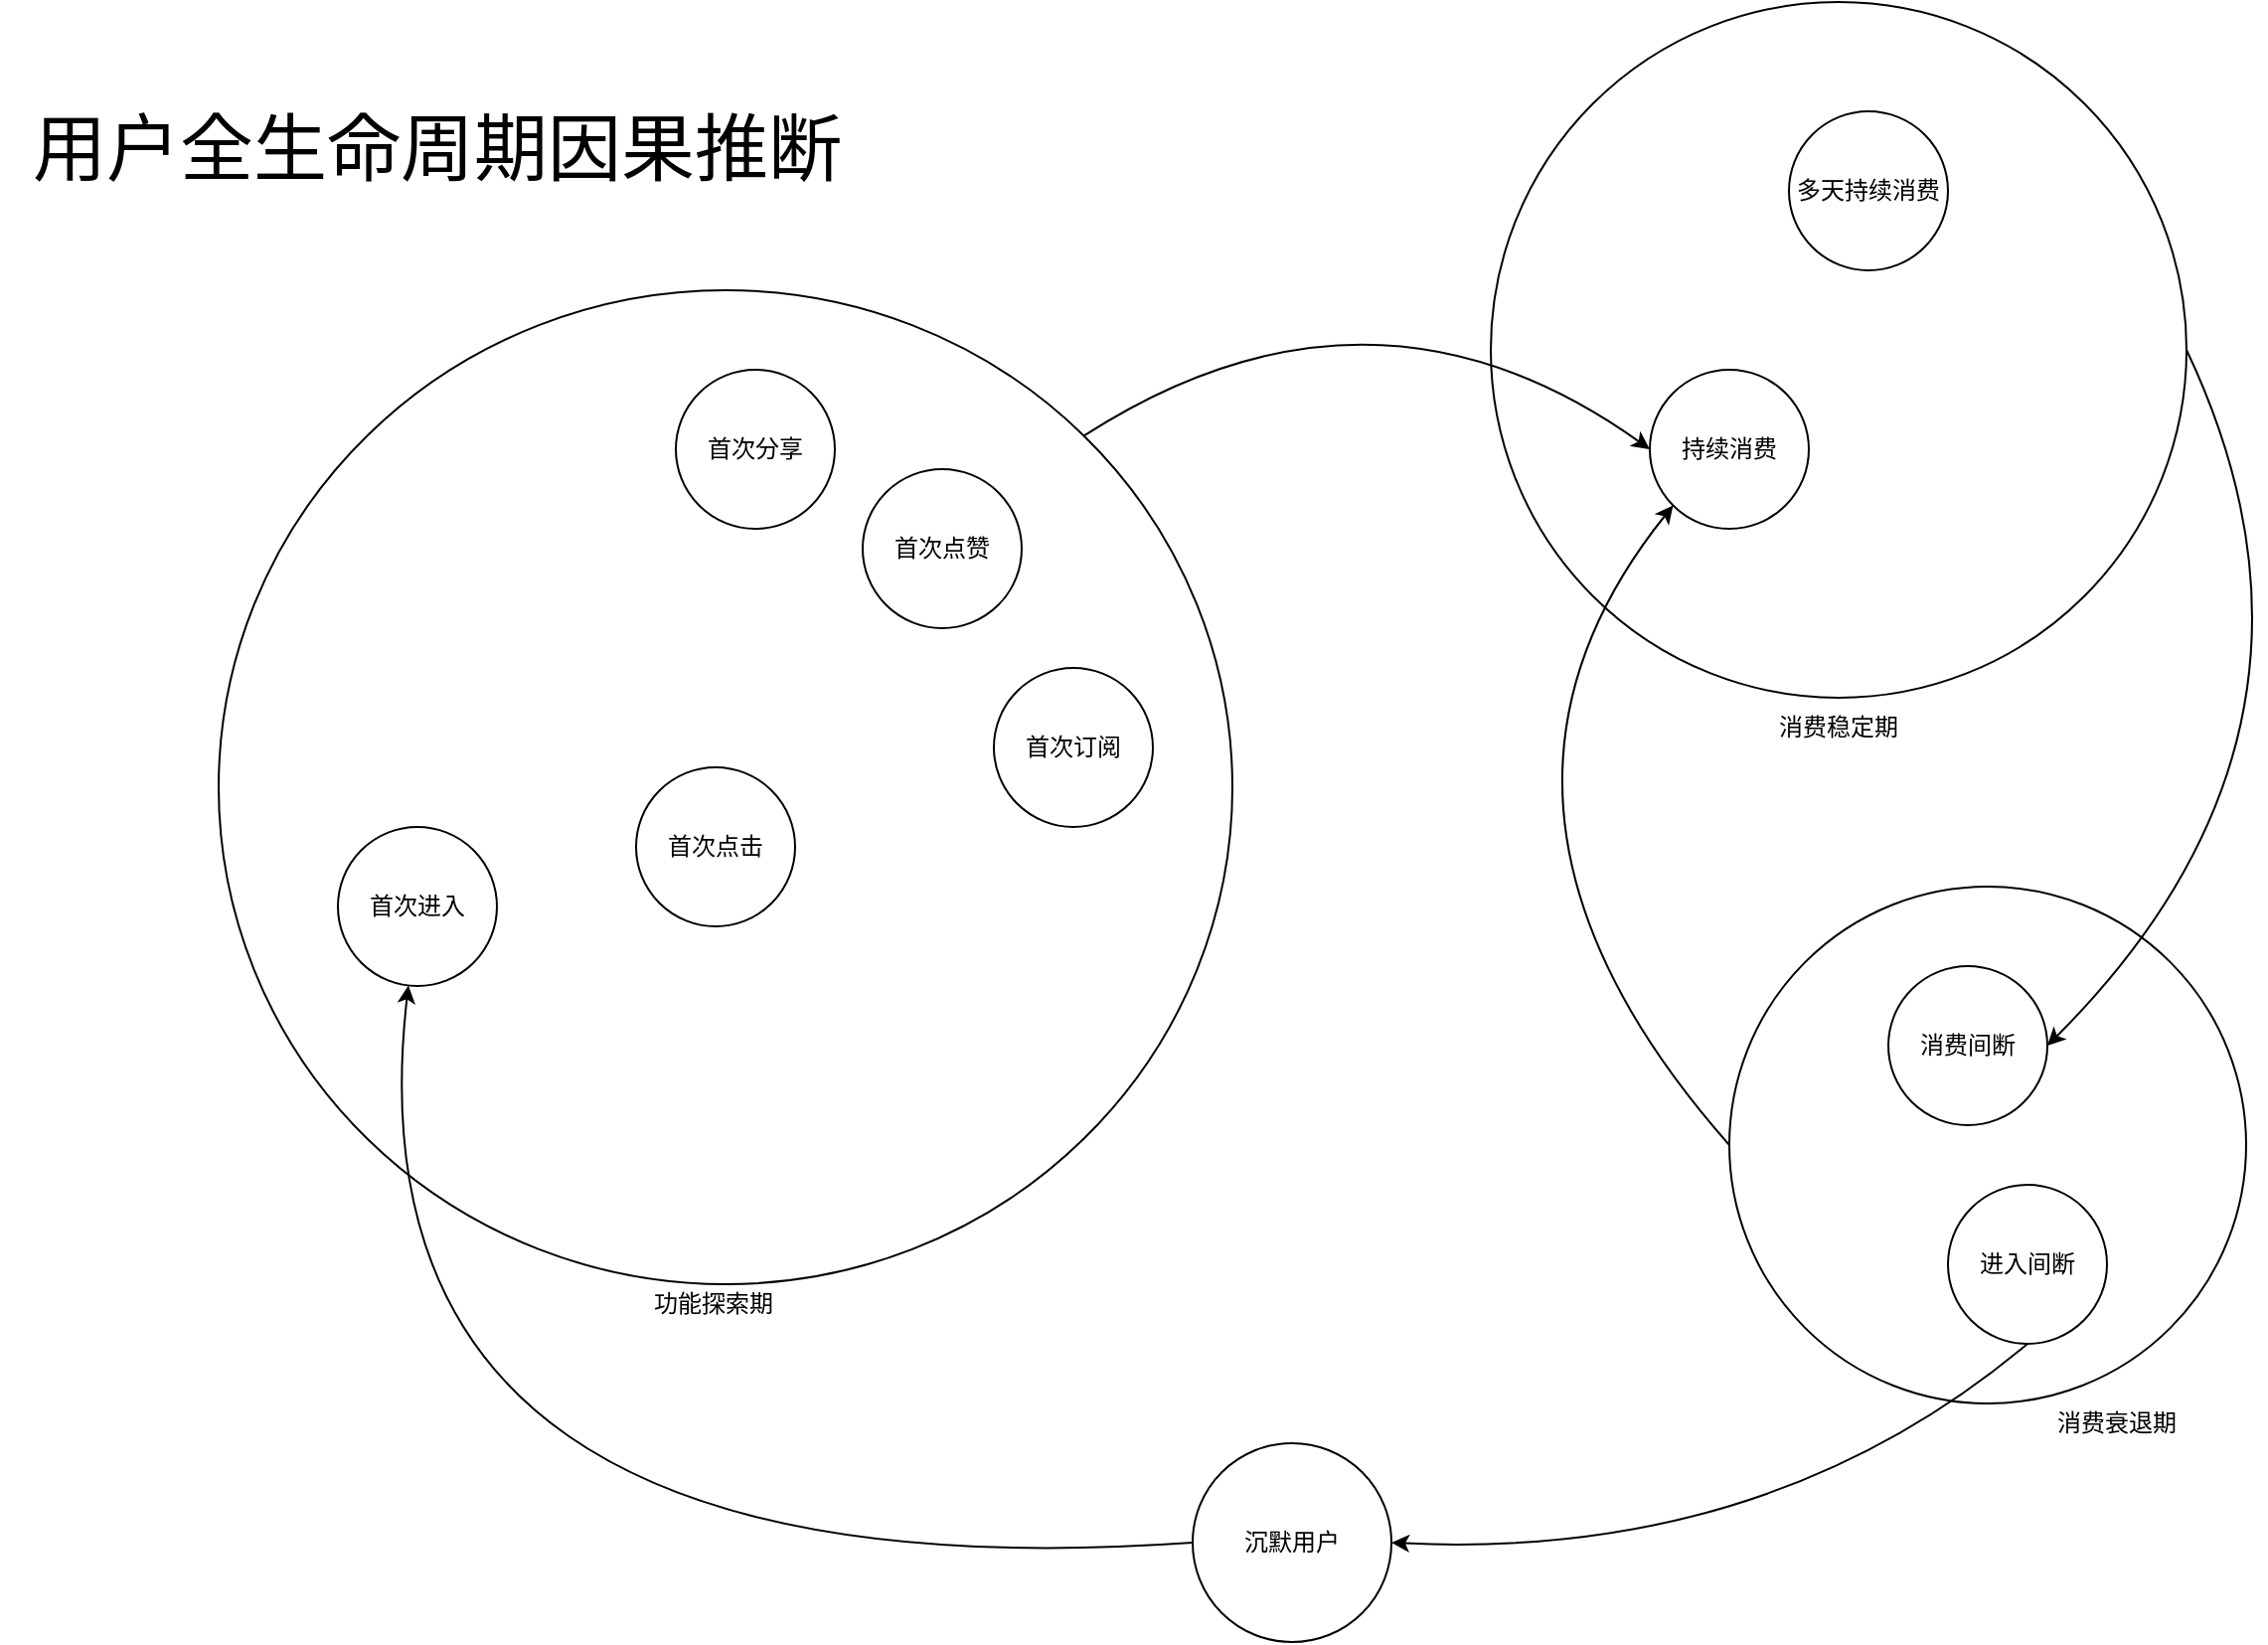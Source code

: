 <mxfile version="14.1.3" type="github">
  <diagram id="onGxwslfQfSlBnFe0gaD" name="Page-1">
    <mxGraphModel dx="2295" dy="2000" grid="1" gridSize="10" guides="1" tooltips="1" connect="1" arrows="1" fold="1" page="1" pageScale="1" pageWidth="827" pageHeight="1169" math="0" shadow="0">
      <root>
        <mxCell id="0" />
        <mxCell id="1" parent="0" />
        <mxCell id="l4tDG3tHfzlViM59Esea-2" value="" style="ellipse;whiteSpace=wrap;html=1;" vertex="1" parent="1">
          <mxGeometry x="10" y="-120" width="510" height="500" as="geometry" />
        </mxCell>
        <mxCell id="l4tDG3tHfzlViM59Esea-3" value="" style="ellipse;whiteSpace=wrap;html=1;" vertex="1" parent="1">
          <mxGeometry x="650" y="-265" width="350" height="350" as="geometry" />
        </mxCell>
        <mxCell id="l4tDG3tHfzlViM59Esea-4" value="功能探索期" style="text;html=1;strokeColor=none;fillColor=none;align=center;verticalAlign=middle;whiteSpace=wrap;rounded=0;" vertex="1" parent="1">
          <mxGeometry x="184" y="380" width="150" height="20" as="geometry" />
        </mxCell>
        <mxCell id="l4tDG3tHfzlViM59Esea-5" value="消费稳定期" style="text;html=1;strokeColor=none;fillColor=none;align=center;verticalAlign=middle;whiteSpace=wrap;rounded=0;" vertex="1" parent="1">
          <mxGeometry x="750" y="90" width="150" height="20" as="geometry" />
        </mxCell>
        <mxCell id="l4tDG3tHfzlViM59Esea-6" value="" style="ellipse;whiteSpace=wrap;html=1;" vertex="1" parent="1">
          <mxGeometry x="770" y="180" width="260" height="260" as="geometry" />
        </mxCell>
        <mxCell id="l4tDG3tHfzlViM59Esea-7" value="消费衰退期" style="text;html=1;strokeColor=none;fillColor=none;align=center;verticalAlign=middle;whiteSpace=wrap;rounded=0;" vertex="1" parent="1">
          <mxGeometry x="890" y="440" width="150" height="20" as="geometry" />
        </mxCell>
        <mxCell id="l4tDG3tHfzlViM59Esea-8" value="首次点击" style="ellipse;whiteSpace=wrap;html=1;aspect=fixed;" vertex="1" parent="1">
          <mxGeometry x="220" y="120" width="80" height="80" as="geometry" />
        </mxCell>
        <mxCell id="l4tDG3tHfzlViM59Esea-9" value="首次分享" style="ellipse;whiteSpace=wrap;html=1;aspect=fixed;" vertex="1" parent="1">
          <mxGeometry x="240" y="-80" width="80" height="80" as="geometry" />
        </mxCell>
        <mxCell id="l4tDG3tHfzlViM59Esea-10" value="首次点赞" style="ellipse;whiteSpace=wrap;html=1;aspect=fixed;" vertex="1" parent="1">
          <mxGeometry x="334" y="-30" width="80" height="80" as="geometry" />
        </mxCell>
        <mxCell id="l4tDG3tHfzlViM59Esea-11" value="沉默用户" style="ellipse;whiteSpace=wrap;html=1;" vertex="1" parent="1">
          <mxGeometry x="500" y="460" width="100" height="100" as="geometry" />
        </mxCell>
        <mxCell id="l4tDG3tHfzlViM59Esea-13" value="用户全生命周期因果推断" style="text;html=1;strokeColor=none;fillColor=none;align=center;verticalAlign=middle;whiteSpace=wrap;rounded=0;fontSize=37;" vertex="1" parent="1">
          <mxGeometry x="-100" y="-200" width="440" height="20" as="geometry" />
        </mxCell>
        <mxCell id="l4tDG3tHfzlViM59Esea-14" value="持续消费" style="ellipse;whiteSpace=wrap;html=1;aspect=fixed;" vertex="1" parent="1">
          <mxGeometry x="730" y="-80" width="80" height="80" as="geometry" />
        </mxCell>
        <mxCell id="l4tDG3tHfzlViM59Esea-16" value="首次订阅" style="ellipse;whiteSpace=wrap;html=1;aspect=fixed;" vertex="1" parent="1">
          <mxGeometry x="400" y="70" width="80" height="80" as="geometry" />
        </mxCell>
        <mxCell id="l4tDG3tHfzlViM59Esea-21" value="" style="endArrow=classic;html=1;fontSize=37;exitX=1;exitY=0;exitDx=0;exitDy=0;curved=1;entryX=0;entryY=0.5;entryDx=0;entryDy=0;" edge="1" parent="1" source="l4tDG3tHfzlViM59Esea-2" target="l4tDG3tHfzlViM59Esea-14">
          <mxGeometry width="50" height="50" relative="1" as="geometry">
            <mxPoint x="600" y="240" as="sourcePoint" />
            <mxPoint x="600" y="-60" as="targetPoint" />
            <Array as="points">
              <mxPoint x="590" y="-140" />
            </Array>
          </mxGeometry>
        </mxCell>
        <mxCell id="l4tDG3tHfzlViM59Esea-22" value="" style="endArrow=classic;html=1;fontSize=37;entryX=1;entryY=0.5;entryDx=0;entryDy=0;exitX=1;exitY=0.5;exitDx=0;exitDy=0;curved=1;" edge="1" parent="1" source="l4tDG3tHfzlViM59Esea-3" target="l4tDG3tHfzlViM59Esea-26">
          <mxGeometry width="50" height="50" relative="1" as="geometry">
            <mxPoint x="680" y="260" as="sourcePoint" />
            <mxPoint x="730" y="210" as="targetPoint" />
            <Array as="points">
              <mxPoint x="1090" y="100" />
            </Array>
          </mxGeometry>
        </mxCell>
        <mxCell id="l4tDG3tHfzlViM59Esea-23" value="" style="endArrow=classic;html=1;fontSize=37;entryX=1;entryY=0.5;entryDx=0;entryDy=0;exitX=0.5;exitY=1;exitDx=0;exitDy=0;curved=1;" edge="1" parent="1" source="l4tDG3tHfzlViM59Esea-27" target="l4tDG3tHfzlViM59Esea-11">
          <mxGeometry width="50" height="50" relative="1" as="geometry">
            <mxPoint x="780" y="510" as="sourcePoint" />
            <mxPoint x="830" y="460" as="targetPoint" />
            <Array as="points">
              <mxPoint x="790" y="519" />
            </Array>
          </mxGeometry>
        </mxCell>
        <mxCell id="l4tDG3tHfzlViM59Esea-26" value="消费间断" style="ellipse;whiteSpace=wrap;html=1;aspect=fixed;" vertex="1" parent="1">
          <mxGeometry x="850" y="220" width="80" height="80" as="geometry" />
        </mxCell>
        <mxCell id="l4tDG3tHfzlViM59Esea-27" value="进入间断" style="ellipse;whiteSpace=wrap;html=1;aspect=fixed;" vertex="1" parent="1">
          <mxGeometry x="880" y="330" width="80" height="80" as="geometry" />
        </mxCell>
        <mxCell id="l4tDG3tHfzlViM59Esea-28" value="首次进入" style="ellipse;whiteSpace=wrap;html=1;aspect=fixed;" vertex="1" parent="1">
          <mxGeometry x="70" y="150" width="80" height="80" as="geometry" />
        </mxCell>
        <mxCell id="l4tDG3tHfzlViM59Esea-30" value="" style="endArrow=classic;html=1;fontSize=37;exitX=0;exitY=0.5;exitDx=0;exitDy=0;curved=1;entryX=0;entryY=1;entryDx=0;entryDy=0;" edge="1" parent="1" source="l4tDG3tHfzlViM59Esea-6" target="l4tDG3tHfzlViM59Esea-14">
          <mxGeometry width="50" height="50" relative="1" as="geometry">
            <mxPoint x="620" y="220" as="sourcePoint" />
            <mxPoint x="610" y="-45" as="targetPoint" />
            <Array as="points">
              <mxPoint x="620" y="140" />
            </Array>
          </mxGeometry>
        </mxCell>
        <mxCell id="l4tDG3tHfzlViM59Esea-39" value="多天持续消费" style="ellipse;whiteSpace=wrap;html=1;aspect=fixed;" vertex="1" parent="1">
          <mxGeometry x="800" y="-210" width="80" height="80" as="geometry" />
        </mxCell>
        <mxCell id="l4tDG3tHfzlViM59Esea-44" value="" style="endArrow=classic;html=1;fontSize=14;exitX=0;exitY=0.5;exitDx=0;exitDy=0;curved=1;" edge="1" parent="1" source="l4tDG3tHfzlViM59Esea-11" target="l4tDG3tHfzlViM59Esea-28">
          <mxGeometry width="50" height="50" relative="1" as="geometry">
            <mxPoint x="-150" y="460" as="sourcePoint" />
            <mxPoint y="380" as="targetPoint" />
            <Array as="points">
              <mxPoint x="70" y="540" />
            </Array>
          </mxGeometry>
        </mxCell>
      </root>
    </mxGraphModel>
  </diagram>
</mxfile>
